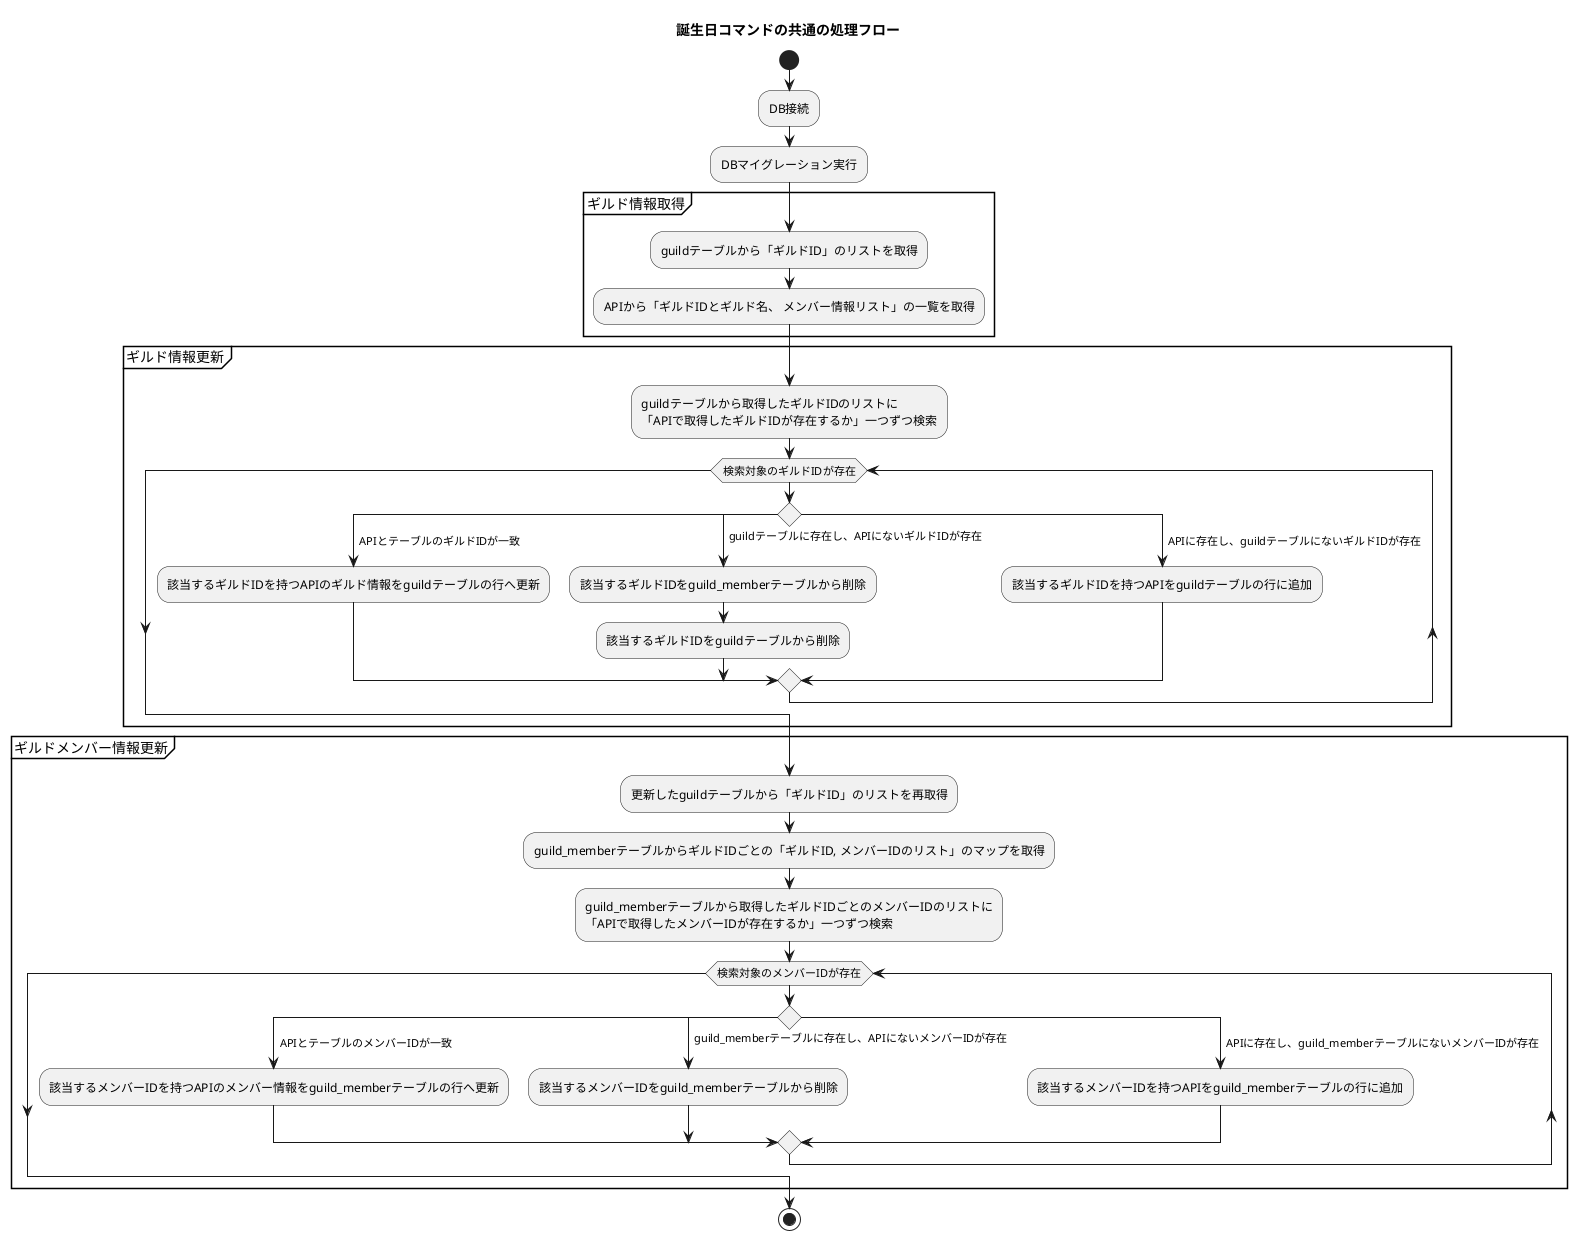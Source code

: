 @startuml
title 誕生日コマンドの共通の処理フロー
start

:DB接続;
:DBマイグレーション実行;

' 初期更新処理

' ギルド情報取得
partition "ギルド情報取得" {
:guildテーブルから「ギルドID」のリストを取得;

:APIから「ギルドIDとギルド名、 メンバー情報リスト」の一覧を取得;
}


' --- ギルド情報更新
partition "ギルド情報更新" {

:guildテーブルから取得したギルドIDのリストに
「APIで取得したギルドIDが存在するか」一つずつ検索;


while (検索対象のギルドIDが存在)
    switch()

    case(  APIとテーブルのギルドIDが一致)
        :該当するギルドIDを持つAPIのギルド情報をguildテーブルの行へ更新;

    case(  guildテーブルに存在し、APIにないギルドIDが存在)
        :該当するギルドIDをguild_memberテーブルから削除;
        :該当するギルドIDをguildテーブルから削除;

    case(  APIに存在し、guildテーブルにないギルドIDが存在)
        :該当するギルドIDを持つAPIをguildテーブルの行に追加;
    endswitch

endwhile

}


' --- ギルドメンバー情報更新
partition "ギルドメンバー情報更新" {

:更新したguildテーブルから「ギルドID」のリストを再取得;
:guild_memberテーブルからギルドIDごとの「ギルドID, メンバーIDのリスト」のマップを取得;

:guild_memberテーブルから取得したギルドIDごとのメンバーIDのリストに
「APIで取得したメンバーIDが存在するか」一つずつ検索;

while (検索対象のメンバーIDが存在)
    switch()

    case(  APIとテーブルのメンバーIDが一致)
        :該当するメンバーIDを持つAPIのメンバー情報をguild_memberテーブルの行へ更新;

    case(  guild_memberテーブルに存在し、APIにないメンバーIDが存在)
        :該当するメンバーIDをguild_memberテーブルから削除;

    case(  APIに存在し、guild_memberテーブルにないメンバーIDが存在)
        :該当するメンバーIDを持つAPIをguild_memberテーブルの行に追加;
    endswitch

endwhile

}

stop

@enduml